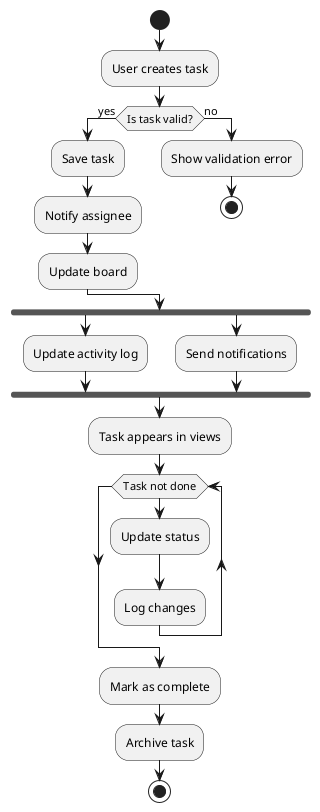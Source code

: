 @startuml
start
:User creates task;

if (Is task valid?) then (yes)
  :Save task;
  :Notify assignee;
  :Update board;
else (no)
  :Show validation error;
  stop
endif

fork
  :Update activity log;
fork again
  :Send notifications;
end fork

:Task appears in views;

while (Task not done)
  :Update status;
  :Log changes;
endwhile

:Mark as complete;
:Archive task;

stop
@enduml